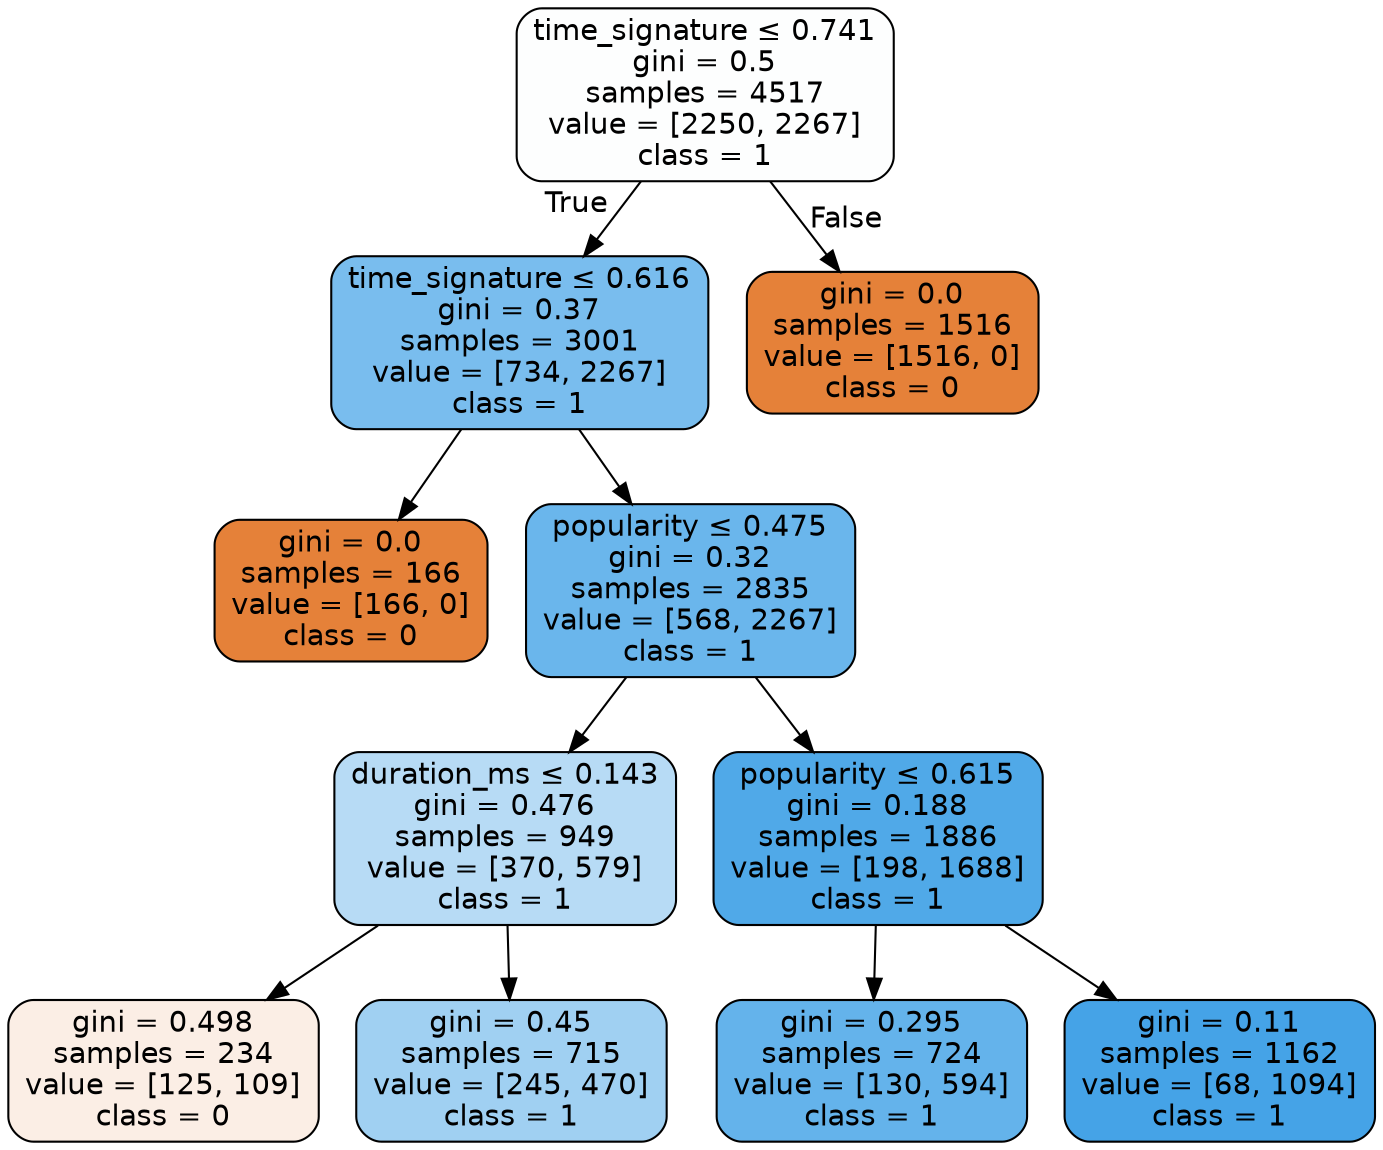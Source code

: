 digraph Tree {
node [shape=box, style="filled, rounded", color="black", fontname=helvetica] ;
edge [fontname=helvetica] ;
0 [label=<time_signature &le; 0.741<br/>gini = 0.5<br/>samples = 4517<br/>value = [2250, 2267]<br/>class = 1>, fillcolor="#399de502"] ;
1 [label=<time_signature &le; 0.616<br/>gini = 0.37<br/>samples = 3001<br/>value = [734, 2267]<br/>class = 1>, fillcolor="#399de5ac"] ;
0 -> 1 [labeldistance=2.5, labelangle=45, headlabel="True"] ;
2 [label=<gini = 0.0<br/>samples = 166<br/>value = [166, 0]<br/>class = 0>, fillcolor="#e58139ff"] ;
1 -> 2 ;
3 [label=<popularity &le; 0.475<br/>gini = 0.32<br/>samples = 2835<br/>value = [568, 2267]<br/>class = 1>, fillcolor="#399de5bf"] ;
1 -> 3 ;
4 [label=<duration_ms &le; 0.143<br/>gini = 0.476<br/>samples = 949<br/>value = [370, 579]<br/>class = 1>, fillcolor="#399de55c"] ;
3 -> 4 ;
5 [label=<gini = 0.498<br/>samples = 234<br/>value = [125, 109]<br/>class = 0>, fillcolor="#e5813921"] ;
4 -> 5 ;
6 [label=<gini = 0.45<br/>samples = 715<br/>value = [245, 470]<br/>class = 1>, fillcolor="#399de57a"] ;
4 -> 6 ;
7 [label=<popularity &le; 0.615<br/>gini = 0.188<br/>samples = 1886<br/>value = [198, 1688]<br/>class = 1>, fillcolor="#399de5e1"] ;
3 -> 7 ;
8 [label=<gini = 0.295<br/>samples = 724<br/>value = [130, 594]<br/>class = 1>, fillcolor="#399de5c7"] ;
7 -> 8 ;
9 [label=<gini = 0.11<br/>samples = 1162<br/>value = [68, 1094]<br/>class = 1>, fillcolor="#399de5ef"] ;
7 -> 9 ;
10 [label=<gini = 0.0<br/>samples = 1516<br/>value = [1516, 0]<br/>class = 0>, fillcolor="#e58139ff"] ;
0 -> 10 [labeldistance=2.5, labelangle=-45, headlabel="False"] ;
}